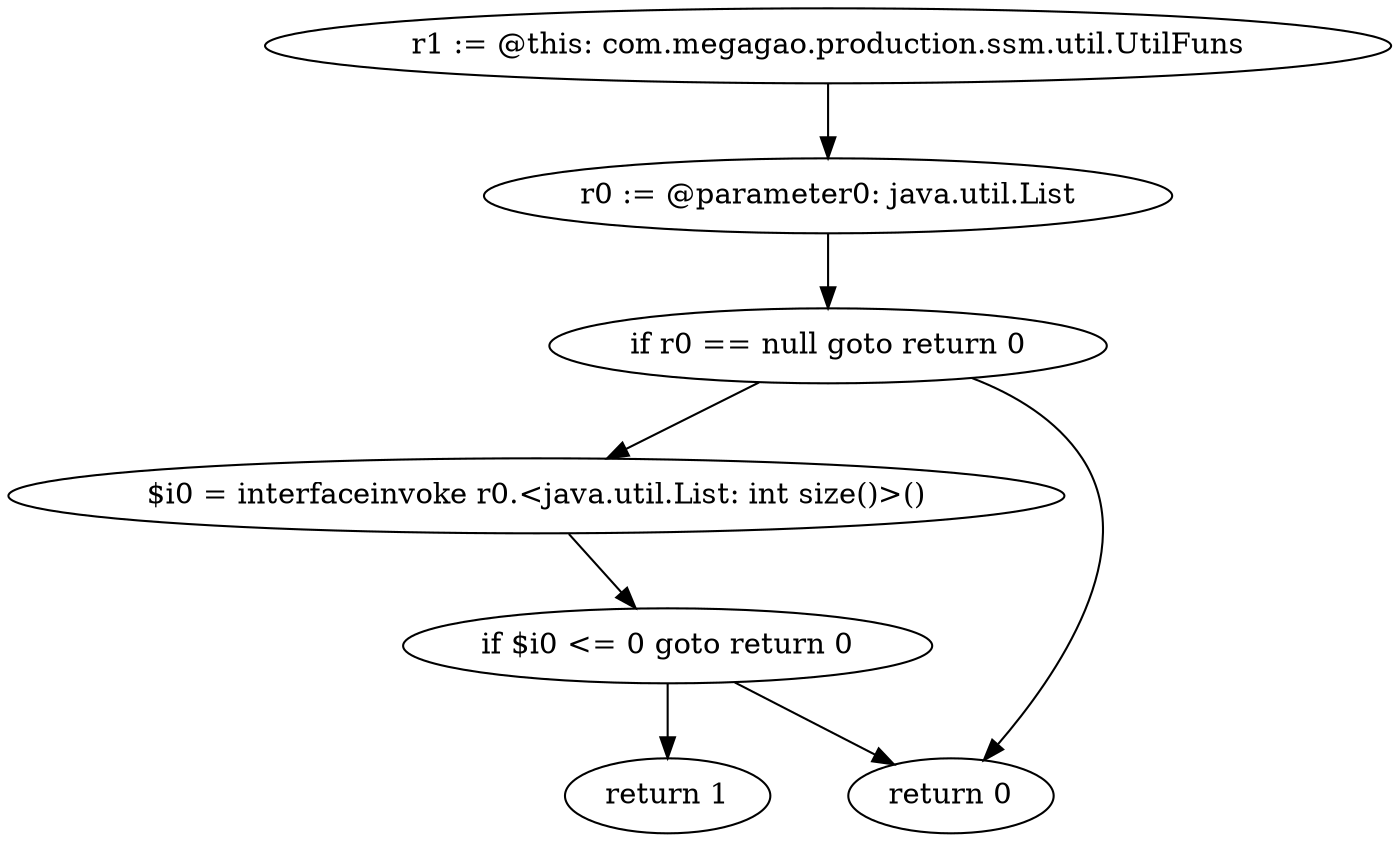 digraph "unitGraph" {
    "r1 := @this: com.megagao.production.ssm.util.UtilFuns"
    "r0 := @parameter0: java.util.List"
    "if r0 == null goto return 0"
    "$i0 = interfaceinvoke r0.<java.util.List: int size()>()"
    "if $i0 <= 0 goto return 0"
    "return 1"
    "return 0"
    "r1 := @this: com.megagao.production.ssm.util.UtilFuns"->"r0 := @parameter0: java.util.List";
    "r0 := @parameter0: java.util.List"->"if r0 == null goto return 0";
    "if r0 == null goto return 0"->"$i0 = interfaceinvoke r0.<java.util.List: int size()>()";
    "if r0 == null goto return 0"->"return 0";
    "$i0 = interfaceinvoke r0.<java.util.List: int size()>()"->"if $i0 <= 0 goto return 0";
    "if $i0 <= 0 goto return 0"->"return 1";
    "if $i0 <= 0 goto return 0"->"return 0";
}
